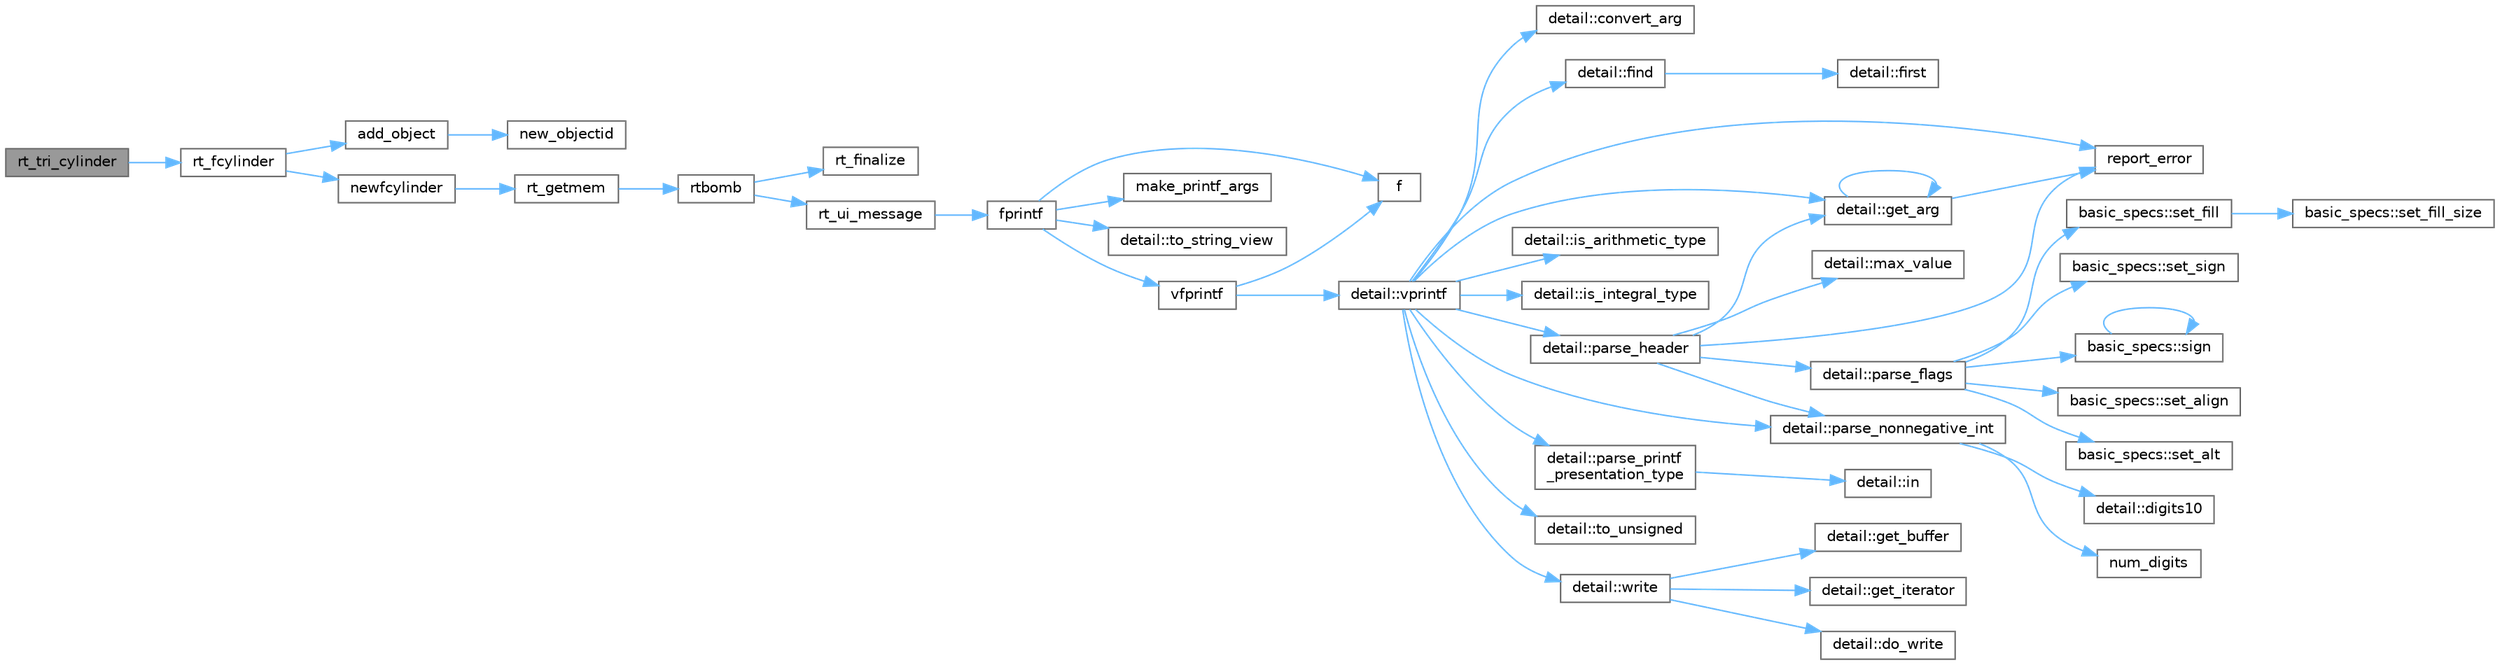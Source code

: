 digraph "rt_tri_cylinder"
{
 // LATEX_PDF_SIZE
  bgcolor="transparent";
  edge [fontname=Helvetica,fontsize=10,labelfontname=Helvetica,labelfontsize=10];
  node [fontname=Helvetica,fontsize=10,shape=box,height=0.2,width=0.4];
  rankdir="LR";
  Node1 [id="Node000001",label="rt_tri_cylinder",height=0.2,width=0.4,color="gray40", fillcolor="grey60", style="filled", fontcolor="black",tooltip=" "];
  Node1 -> Node2 [id="edge48_Node000001_Node000002",color="steelblue1",style="solid",tooltip=" "];
  Node2 [id="Node000002",label="rt_fcylinder",height=0.2,width=0.4,color="grey40", fillcolor="white", style="filled",URL="$api_8cpp.html#ac5ffcfc7c15b195194b7740ec4058e00",tooltip=" "];
  Node2 -> Node3 [id="edge49_Node000002_Node000003",color="steelblue1",style="solid",tooltip=" "];
  Node3 [id="Node000003",label="add_object",height=0.2,width=0.4,color="grey40", fillcolor="white", style="filled",URL="$intersect_8cpp.html#a628b96c94f136c666a70cc55f225508a",tooltip=" "];
  Node3 -> Node4 [id="edge50_Node000003_Node000004",color="steelblue1",style="solid",tooltip=" "];
  Node4 [id="Node000004",label="new_objectid",height=0.2,width=0.4,color="grey40", fillcolor="white", style="filled",URL="$intersect_8cpp.html#a10c0fe4f7a99794de5a0c132bb1b5ee3",tooltip=" "];
  Node2 -> Node5 [id="edge51_Node000002_Node000005",color="steelblue1",style="solid",tooltip=" "];
  Node5 [id="Node000005",label="newfcylinder",height=0.2,width=0.4,color="grey40", fillcolor="white", style="filled",URL="$cylinder_8cpp.html#a27653ab7a421840b10376119473d761d",tooltip=" "];
  Node5 -> Node6 [id="edge52_Node000005_Node000006",color="steelblue1",style="solid",tooltip=" "];
  Node6 [id="Node000006",label="rt_getmem",height=0.2,width=0.4,color="grey40", fillcolor="white", style="filled",URL="$util_8cpp.html#a55411670110436341b6dba465125eb8f",tooltip=" "];
  Node6 -> Node7 [id="edge53_Node000006_Node000007",color="steelblue1",style="solid",tooltip=" "];
  Node7 [id="Node000007",label="rtbomb",height=0.2,width=0.4,color="grey40", fillcolor="white", style="filled",URL="$util_8cpp.html#ab11ff87b1a71787f653c8026fe800e3d",tooltip=" "];
  Node7 -> Node8 [id="edge54_Node000007_Node000008",color="steelblue1",style="solid",tooltip=" "];
  Node8 [id="Node000008",label="rt_finalize",height=0.2,width=0.4,color="grey40", fillcolor="white", style="filled",URL="$tachyon__video_8cpp.html#a846c00845423b3f83b3192ae8b179604",tooltip=" "];
  Node7 -> Node9 [id="edge55_Node000007_Node000009",color="steelblue1",style="solid",tooltip=" "];
  Node9 [id="Node000009",label="rt_ui_message",height=0.2,width=0.4,color="grey40", fillcolor="white", style="filled",URL="$ui_8cpp.html#aea0c1431950c57ff36231c7f4ba804f1",tooltip=" "];
  Node9 -> Node10 [id="edge56_Node000009_Node000010",color="steelblue1",style="solid",tooltip=" "];
  Node10 [id="Node000010",label="fprintf",height=0.2,width=0.4,color="grey40", fillcolor="white", style="filled",URL="$printf_8h.html#a9f315126362cae9675de1642105e631e",tooltip=" "];
  Node10 -> Node11 [id="edge57_Node000010_Node000011",color="steelblue1",style="solid",tooltip=" "];
  Node11 [id="Node000011",label="f",height=0.2,width=0.4,color="grey40", fillcolor="white", style="filled",URL="$cxx11__tensor__map_8cpp.html#a7f507fea02198f6cb81c86640c7b1a4e",tooltip=" "];
  Node10 -> Node12 [id="edge58_Node000010_Node000012",color="steelblue1",style="solid",tooltip=" "];
  Node12 [id="Node000012",label="make_printf_args",height=0.2,width=0.4,color="grey40", fillcolor="white", style="filled",URL="$printf_8h.html#a27dcc0efcda04388971dbea3c875f122",tooltip=" "];
  Node10 -> Node13 [id="edge59_Node000010_Node000013",color="steelblue1",style="solid",tooltip=" "];
  Node13 [id="Node000013",label="detail::to_string_view",height=0.2,width=0.4,color="grey40", fillcolor="white", style="filled",URL="$namespacedetail.html#abeae79fa3e1eded2d8fbd56cc9f0960e",tooltip=" "];
  Node10 -> Node14 [id="edge60_Node000010_Node000014",color="steelblue1",style="solid",tooltip=" "];
  Node14 [id="Node000014",label="vfprintf",height=0.2,width=0.4,color="grey40", fillcolor="white", style="filled",URL="$printf_8h.html#abb30aad964fc771fb52cf3ad88649df2",tooltip=" "];
  Node14 -> Node11 [id="edge61_Node000014_Node000011",color="steelblue1",style="solid",tooltip=" "];
  Node14 -> Node15 [id="edge62_Node000014_Node000015",color="steelblue1",style="solid",tooltip=" "];
  Node15 [id="Node000015",label="detail::vprintf",height=0.2,width=0.4,color="grey40", fillcolor="white", style="filled",URL="$namespacedetail.html#a1c8c2218e4c822aa8f743fb9c573717f",tooltip=" "];
  Node15 -> Node16 [id="edge63_Node000015_Node000016",color="steelblue1",style="solid",tooltip=" "];
  Node16 [id="Node000016",label="detail::convert_arg",height=0.2,width=0.4,color="grey40", fillcolor="white", style="filled",URL="$namespacedetail.html#a03c11572c9a664266d6925f327dec7f3",tooltip=" "];
  Node15 -> Node17 [id="edge64_Node000015_Node000017",color="steelblue1",style="solid",tooltip=" "];
  Node17 [id="Node000017",label="detail::find",height=0.2,width=0.4,color="grey40", fillcolor="white", style="filled",URL="$namespacedetail.html#a6b71952fab3dc32f3edb2c3e9811d8d9",tooltip=" "];
  Node17 -> Node18 [id="edge65_Node000017_Node000018",color="steelblue1",style="solid",tooltip=" "];
  Node18 [id="Node000018",label="detail::first",height=0.2,width=0.4,color="grey40", fillcolor="white", style="filled",URL="$namespacedetail.html#a02319a3deb124802b88b61f85987df5e",tooltip=" "];
  Node15 -> Node19 [id="edge66_Node000015_Node000019",color="steelblue1",style="solid",tooltip=" "];
  Node19 [id="Node000019",label="detail::get_arg",height=0.2,width=0.4,color="grey40", fillcolor="white", style="filled",URL="$namespacedetail.html#a342ef250e45bd09b2ef666b6fae1c355",tooltip=" "];
  Node19 -> Node19 [id="edge67_Node000019_Node000019",color="steelblue1",style="solid",tooltip=" "];
  Node19 -> Node20 [id="edge68_Node000019_Node000020",color="steelblue1",style="solid",tooltip=" "];
  Node20 [id="Node000020",label="report_error",height=0.2,width=0.4,color="grey40", fillcolor="white", style="filled",URL="$format-inl_8h.html#a5555893692b00b61b3886349332fd01f",tooltip=" "];
  Node15 -> Node21 [id="edge69_Node000015_Node000021",color="steelblue1",style="solid",tooltip=" "];
  Node21 [id="Node000021",label="detail::is_arithmetic_type",height=0.2,width=0.4,color="grey40", fillcolor="white", style="filled",URL="$namespacedetail.html#a802c50a56a3495fdab6020b375ba1389",tooltip=" "];
  Node15 -> Node22 [id="edge70_Node000015_Node000022",color="steelblue1",style="solid",tooltip=" "];
  Node22 [id="Node000022",label="detail::is_integral_type",height=0.2,width=0.4,color="grey40", fillcolor="white", style="filled",URL="$namespacedetail.html#a2a60f8d1bee41b803f43fc42b707b5d1",tooltip=" "];
  Node15 -> Node23 [id="edge71_Node000015_Node000023",color="steelblue1",style="solid",tooltip=" "];
  Node23 [id="Node000023",label="detail::parse_header",height=0.2,width=0.4,color="grey40", fillcolor="white", style="filled",URL="$namespacedetail.html#afc9d93e58b8edb8077f8bc8eee7f4035",tooltip=" "];
  Node23 -> Node19 [id="edge72_Node000023_Node000019",color="steelblue1",style="solid",tooltip=" "];
  Node23 -> Node24 [id="edge73_Node000023_Node000024",color="steelblue1",style="solid",tooltip=" "];
  Node24 [id="Node000024",label="detail::max_value",height=0.2,width=0.4,color="grey40", fillcolor="white", style="filled",URL="$namespacedetail.html#a45c2130c44ebe54179eafcee3cda2bfb",tooltip=" "];
  Node23 -> Node25 [id="edge74_Node000023_Node000025",color="steelblue1",style="solid",tooltip=" "];
  Node25 [id="Node000025",label="detail::parse_flags",height=0.2,width=0.4,color="grey40", fillcolor="white", style="filled",URL="$namespacedetail.html#a4213daed116a37e1767881da51238261",tooltip=" "];
  Node25 -> Node26 [id="edge75_Node000025_Node000026",color="steelblue1",style="solid",tooltip=" "];
  Node26 [id="Node000026",label="basic_specs::set_align",height=0.2,width=0.4,color="grey40", fillcolor="white", style="filled",URL="$classbasic__specs.html#ad73b6f854341aaabc744bf54e6ea6af6",tooltip=" "];
  Node25 -> Node27 [id="edge76_Node000025_Node000027",color="steelblue1",style="solid",tooltip=" "];
  Node27 [id="Node000027",label="basic_specs::set_alt",height=0.2,width=0.4,color="grey40", fillcolor="white", style="filled",URL="$classbasic__specs.html#a5f10314706a8a3d579f882f30d283b61",tooltip=" "];
  Node25 -> Node28 [id="edge77_Node000025_Node000028",color="steelblue1",style="solid",tooltip=" "];
  Node28 [id="Node000028",label="basic_specs::set_fill",height=0.2,width=0.4,color="grey40", fillcolor="white", style="filled",URL="$classbasic__specs.html#a1600987fb39fed5dfdac21b218061a9e",tooltip=" "];
  Node28 -> Node29 [id="edge78_Node000028_Node000029",color="steelblue1",style="solid",tooltip=" "];
  Node29 [id="Node000029",label="basic_specs::set_fill_size",height=0.2,width=0.4,color="grey40", fillcolor="white", style="filled",URL="$classbasic__specs.html#a4b36db5ad1e38169bd6653635d5e69cd",tooltip=" "];
  Node25 -> Node30 [id="edge79_Node000025_Node000030",color="steelblue1",style="solid",tooltip=" "];
  Node30 [id="Node000030",label="basic_specs::set_sign",height=0.2,width=0.4,color="grey40", fillcolor="white", style="filled",URL="$classbasic__specs.html#a7020ec66ba6918727e4102567c5c731a",tooltip=" "];
  Node25 -> Node31 [id="edge80_Node000025_Node000031",color="steelblue1",style="solid",tooltip=" "];
  Node31 [id="Node000031",label="basic_specs::sign",height=0.2,width=0.4,color="grey40", fillcolor="white", style="filled",URL="$classbasic__specs.html#a380e6ff33a8ae05e3ef479bf95696ad2",tooltip=" "];
  Node31 -> Node31 [id="edge81_Node000031_Node000031",color="steelblue1",style="solid",tooltip=" "];
  Node23 -> Node32 [id="edge82_Node000023_Node000032",color="steelblue1",style="solid",tooltip=" "];
  Node32 [id="Node000032",label="detail::parse_nonnegative_int",height=0.2,width=0.4,color="grey40", fillcolor="white", style="filled",URL="$namespacedetail.html#a338caba782225e115a9902d4d0835f5f",tooltip=" "];
  Node32 -> Node33 [id="edge83_Node000032_Node000033",color="steelblue1",style="solid",tooltip=" "];
  Node33 [id="Node000033",label="detail::digits10",height=0.2,width=0.4,color="grey40", fillcolor="white", style="filled",URL="$namespacedetail.html#a3a043db05db2d07deb2d98ba2d04b4eb",tooltip=" "];
  Node32 -> Node34 [id="edge84_Node000032_Node000034",color="steelblue1",style="solid",tooltip=" "];
  Node34 [id="Node000034",label="num_digits",height=0.2,width=0.4,color="grey40", fillcolor="white", style="filled",URL="$_sequence_8c.html#aa16e8c03d098498ad9c8839cf2c48044",tooltip=" "];
  Node23 -> Node20 [id="edge85_Node000023_Node000020",color="steelblue1",style="solid",tooltip=" "];
  Node15 -> Node32 [id="edge86_Node000015_Node000032",color="steelblue1",style="solid",tooltip=" "];
  Node15 -> Node35 [id="edge87_Node000015_Node000035",color="steelblue1",style="solid",tooltip=" "];
  Node35 [id="Node000035",label="detail::parse_printf\l_presentation_type",height=0.2,width=0.4,color="grey40", fillcolor="white", style="filled",URL="$namespacedetail.html#aa2cb095169b23e3a66260ad7078f44cc",tooltip=" "];
  Node35 -> Node36 [id="edge88_Node000035_Node000036",color="steelblue1",style="solid",tooltip=" "];
  Node36 [id="Node000036",label="detail::in",height=0.2,width=0.4,color="grey40", fillcolor="white", style="filled",URL="$namespacedetail.html#a52a5e2ed06c229dcf95ea5c46d48d05e",tooltip=" "];
  Node15 -> Node20 [id="edge89_Node000015_Node000020",color="steelblue1",style="solid",tooltip=" "];
  Node15 -> Node37 [id="edge90_Node000015_Node000037",color="steelblue1",style="solid",tooltip=" "];
  Node37 [id="Node000037",label="detail::to_unsigned",height=0.2,width=0.4,color="grey40", fillcolor="white", style="filled",URL="$namespacedetail.html#a4855e668246c731a97484efc329f2aac",tooltip=" "];
  Node15 -> Node38 [id="edge91_Node000015_Node000038",color="steelblue1",style="solid",tooltip=" "];
  Node38 [id="Node000038",label="detail::write",height=0.2,width=0.4,color="grey40", fillcolor="white", style="filled",URL="$namespacedetail.html#a29dacf26eedc9e3575fb57329a5ca0a3",tooltip=" "];
  Node38 -> Node39 [id="edge92_Node000038_Node000039",color="steelblue1",style="solid",tooltip=" "];
  Node39 [id="Node000039",label="detail::do_write",height=0.2,width=0.4,color="grey40", fillcolor="white", style="filled",URL="$namespacedetail.html#a5007cc441bd246a9096070c10d1ea683",tooltip=" "];
  Node38 -> Node40 [id="edge93_Node000038_Node000040",color="steelblue1",style="solid",tooltip=" "];
  Node40 [id="Node000040",label="detail::get_buffer",height=0.2,width=0.4,color="grey40", fillcolor="white", style="filled",URL="$namespacedetail.html#ad803bb19df422bc4c4f92d75c7564437",tooltip=" "];
  Node38 -> Node41 [id="edge94_Node000038_Node000041",color="steelblue1",style="solid",tooltip=" "];
  Node41 [id="Node000041",label="detail::get_iterator",height=0.2,width=0.4,color="grey40", fillcolor="white", style="filled",URL="$namespacedetail.html#a05e3e231207d3f28f83261c2e7ad2fe5",tooltip=" "];
}
